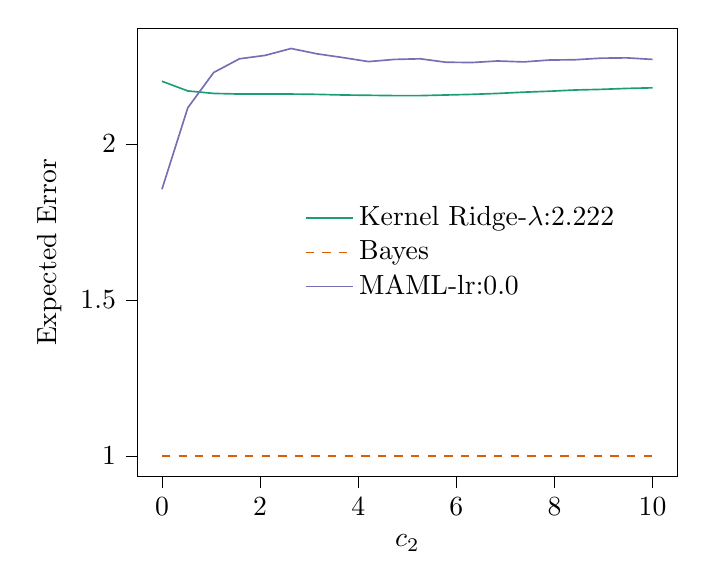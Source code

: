 % This file was created with tikzplotlib v0.10.1.
\begin{tikzpicture}

\definecolor{chocolate217952}{RGB}{217,95,2}
\definecolor{darkcyan27158119}{RGB}{27,158,119}
\definecolor{darkgray176}{RGB}{176,176,176}
\definecolor{lightslategray117112179}{RGB}{117,112,179}

\begin{axis}[
legend cell align={left},
legend style={fill opacity=0.8, draw opacity=1, text opacity=1, at={(0.91,0.5)}, anchor=east, draw=none},
tick align=outside,
tick pos=left,
x grid style={darkgray176},
xlabel={\(\displaystyle c_{2}\)},
xmin=-0.499, xmax=10.5,
xtick style={color=black},
y grid style={darkgray176},
ylabel={Expected Error},
ymin=0.934, ymax=2.371,
ytick style={color=black}
]
\addplot [semithick, darkcyan27158119]
table {%
0.001 2.201
0.527 2.17
1.054 2.162
1.58 2.16
2.106 2.16
2.632 2.16
3.159 2.159
3.685 2.157
4.211 2.156
4.737 2.155
5.264 2.155
5.79 2.157
6.316 2.159
6.842 2.162
7.369 2.166
7.895 2.169
8.421 2.173
8.947 2.175
9.474 2.178
10 2.18
};
\addlegendentry{Kernel Ridge-$\lambda$:2.222}
\addplot [semithick, chocolate217952, dashed]
table {%
0.001 1.0
0.527 1.0
1.054 1.0
1.58 1.0
2.106 1.0
2.632 1.0
3.159 1.0
3.685 1.0
4.211 1.0
4.737 1.0
5.264 1.0
5.79 1.0
6.316 1.0
6.842 1.0
7.369 1.0
7.895 1.0
8.421 1.0
8.947 1.0
9.474 1.0
10 1.0
};
\addlegendentry{Bayes}
\addplot [semithick, lightslategray117112179]
table {%
0.001 1.855
0.527 2.116
1.054 2.229
1.58 2.273
2.106 2.284
2.632 2.306
3.159 2.289
3.685 2.277
4.211 2.264
4.737 2.271
5.264 2.273
5.79 2.262
6.316 2.261
6.842 2.266
7.369 2.263
7.895 2.269
8.421 2.27
8.947 2.275
9.474 2.276
10 2.271
};
\addlegendentry{MAML-lr:0.0}
\end{axis}

\end{tikzpicture}
